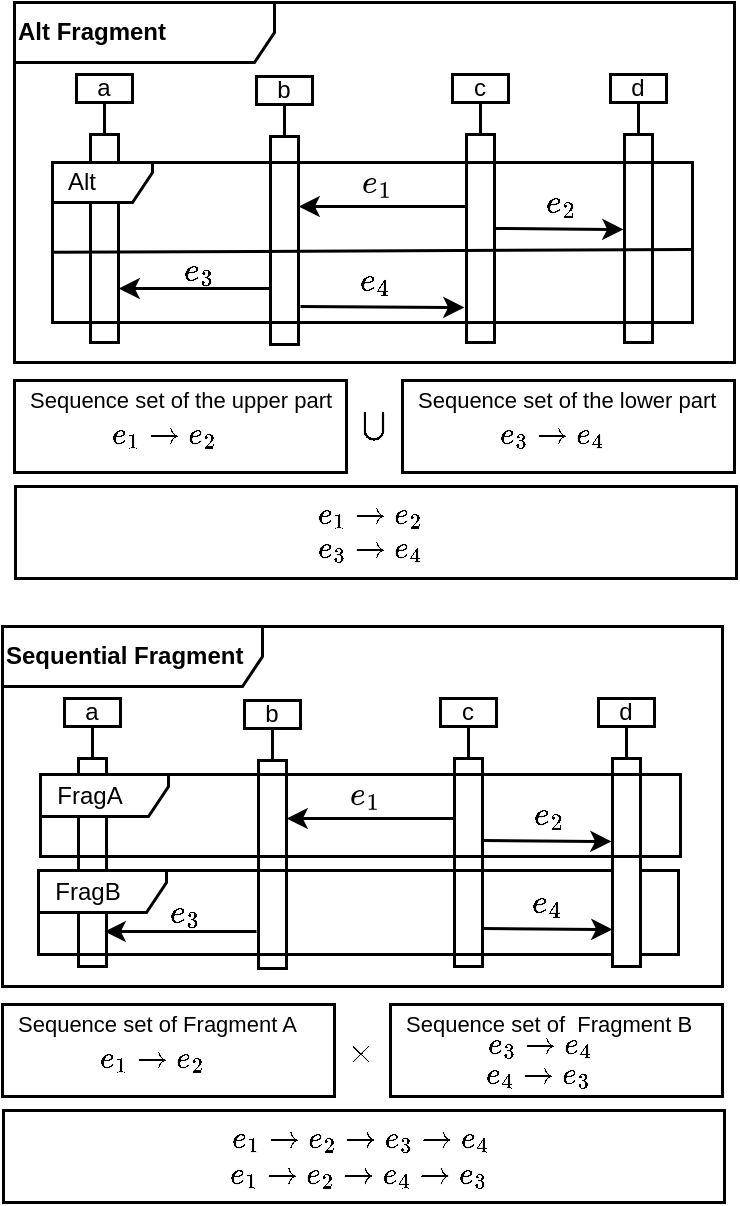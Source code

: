 <mxfile version="28.2.1">
  <diagram name="第 1 页" id="2W-iYhQjYEr0PKStyrm0">
    <mxGraphModel dx="1388" dy="945" grid="0" gridSize="10" guides="1" tooltips="1" connect="1" arrows="1" fold="1" page="1" pageScale="1" pageWidth="827" pageHeight="1169" math="1" shadow="0">
      <root>
        <mxCell id="0" />
        <mxCell id="1" parent="0" />
        <mxCell id="EYOUu9byK4Gg7GPkOaRl-1" value="&lt;b&gt;&lt;font&gt;Alt Fragment&lt;/font&gt;&lt;/b&gt;" style="shape=umlFrame;whiteSpace=wrap;html=1;pointerEvents=0;width=130;height=30;align=left;strokeWidth=1.5;" parent="1" vertex="1">
          <mxGeometry x="261" y="290" width="360" height="180" as="geometry" />
        </mxCell>
        <mxCell id="EYOUu9byK4Gg7GPkOaRl-18" value="" style="group" parent="1" vertex="1" connectable="0">
          <mxGeometry x="292" y="326" width="28" height="134" as="geometry" />
        </mxCell>
        <mxCell id="EYOUu9byK4Gg7GPkOaRl-6" value="" style="endArrow=none;html=1;rounded=0;strokeWidth=1.5;" parent="EYOUu9byK4Gg7GPkOaRl-18" source="EYOUu9byK4Gg7GPkOaRl-4" edge="1">
          <mxGeometry width="50" height="50" relative="1" as="geometry">
            <mxPoint x="14" y="102" as="sourcePoint" />
            <mxPoint x="14" y="14" as="targetPoint" />
          </mxGeometry>
        </mxCell>
        <mxCell id="EYOUu9byK4Gg7GPkOaRl-5" value="a" style="html=1;whiteSpace=wrap;strokeWidth=1.5;" parent="EYOUu9byK4Gg7GPkOaRl-18" vertex="1">
          <mxGeometry width="28" height="14" as="geometry" />
        </mxCell>
        <mxCell id="EYOUu9byK4Gg7GPkOaRl-7" value="" style="endArrow=none;html=1;rounded=0;strokeWidth=1.5;" parent="EYOUu9byK4Gg7GPkOaRl-18" edge="1">
          <mxGeometry width="50" height="50" relative="1" as="geometry">
            <mxPoint x="13" y="95" as="sourcePoint" />
            <mxPoint x="13" y="127.0" as="targetPoint" />
          </mxGeometry>
        </mxCell>
        <mxCell id="EYOUu9byK4Gg7GPkOaRl-4" value="" style="html=1;points=[[0,0,0,0,5],[0,1,0,0,-5],[1,0,0,0,5],[1,1,0,0,-5]];perimeter=orthogonalPerimeter;outlineConnect=0;targetShapes=umlLifeline;portConstraint=eastwest;newEdgeStyle={&quot;curved&quot;:0,&quot;rounded&quot;:0};strokeWidth=1.5;" parent="EYOUu9byK4Gg7GPkOaRl-18" vertex="1">
          <mxGeometry x="7" y="30" width="14" height="104" as="geometry" />
        </mxCell>
        <mxCell id="EYOUu9byK4Gg7GPkOaRl-19" value="" style="group" parent="1" vertex="1" connectable="0">
          <mxGeometry x="382" y="327" width="28" height="134" as="geometry" />
        </mxCell>
        <mxCell id="EYOUu9byK4Gg7GPkOaRl-14" value="" style="endArrow=none;html=1;rounded=0;strokeWidth=1.5;" parent="EYOUu9byK4Gg7GPkOaRl-19" source="EYOUu9byK4Gg7GPkOaRl-17" edge="1">
          <mxGeometry width="50" height="50" relative="1" as="geometry">
            <mxPoint x="14" y="102" as="sourcePoint" />
            <mxPoint x="14" y="14" as="targetPoint" />
          </mxGeometry>
        </mxCell>
        <mxCell id="EYOUu9byK4Gg7GPkOaRl-15" value="b" style="html=1;whiteSpace=wrap;strokeWidth=1.5;" parent="EYOUu9byK4Gg7GPkOaRl-19" vertex="1">
          <mxGeometry width="28" height="14" as="geometry" />
        </mxCell>
        <mxCell id="EYOUu9byK4Gg7GPkOaRl-16" value="" style="endArrow=none;html=1;rounded=0;strokeWidth=1.5;" parent="EYOUu9byK4Gg7GPkOaRl-19" edge="1">
          <mxGeometry width="50" height="50" relative="1" as="geometry">
            <mxPoint x="13" y="95" as="sourcePoint" />
            <mxPoint x="13" y="127" as="targetPoint" />
          </mxGeometry>
        </mxCell>
        <mxCell id="EYOUu9byK4Gg7GPkOaRl-17" value="" style="html=1;points=[[0,0,0,0,5],[0,1,0,0,-5],[1,0,0,0,5],[1,1,0,0,-5]];perimeter=orthogonalPerimeter;outlineConnect=0;targetShapes=umlLifeline;portConstraint=eastwest;newEdgeStyle={&quot;curved&quot;:0,&quot;rounded&quot;:0};strokeWidth=1.5;" parent="EYOUu9byK4Gg7GPkOaRl-19" vertex="1">
          <mxGeometry x="7" y="30" width="14" height="104" as="geometry" />
        </mxCell>
        <mxCell id="EYOUu9byK4Gg7GPkOaRl-20" value="" style="group" parent="1" vertex="1" connectable="0">
          <mxGeometry x="480" y="326" width="28" height="134" as="geometry" />
        </mxCell>
        <mxCell id="EYOUu9byK4Gg7GPkOaRl-21" value="" style="endArrow=none;html=1;rounded=0;strokeWidth=1.5;" parent="EYOUu9byK4Gg7GPkOaRl-20" source="EYOUu9byK4Gg7GPkOaRl-24" edge="1">
          <mxGeometry width="50" height="50" relative="1" as="geometry">
            <mxPoint x="14" y="102" as="sourcePoint" />
            <mxPoint x="14" y="14" as="targetPoint" />
          </mxGeometry>
        </mxCell>
        <mxCell id="EYOUu9byK4Gg7GPkOaRl-22" value="c" style="html=1;whiteSpace=wrap;strokeWidth=1.5;" parent="EYOUu9byK4Gg7GPkOaRl-20" vertex="1">
          <mxGeometry width="28" height="14" as="geometry" />
        </mxCell>
        <mxCell id="EYOUu9byK4Gg7GPkOaRl-23" value="" style="endArrow=none;html=1;rounded=0;strokeWidth=1.5;" parent="EYOUu9byK4Gg7GPkOaRl-20" target="EYOUu9byK4Gg7GPkOaRl-24" edge="1">
          <mxGeometry width="50" height="50" relative="1" as="geometry">
            <mxPoint x="14" y="102" as="sourcePoint" />
            <mxPoint x="14" y="14" as="targetPoint" />
          </mxGeometry>
        </mxCell>
        <mxCell id="EYOUu9byK4Gg7GPkOaRl-24" value="" style="html=1;points=[[0,0,0,0,5],[0,1,0,0,-5],[1,0,0,0,5],[1,1,0,0,-5]];perimeter=orthogonalPerimeter;outlineConnect=0;targetShapes=umlLifeline;portConstraint=eastwest;newEdgeStyle={&quot;curved&quot;:0,&quot;rounded&quot;:0};strokeWidth=1.5;" parent="EYOUu9byK4Gg7GPkOaRl-20" vertex="1">
          <mxGeometry x="7" y="30" width="14" height="104" as="geometry" />
        </mxCell>
        <mxCell id="EYOUu9byK4Gg7GPkOaRl-25" value="" style="group" parent="1" vertex="1" connectable="0">
          <mxGeometry x="559" y="326" width="28" height="134" as="geometry" />
        </mxCell>
        <mxCell id="EYOUu9byK4Gg7GPkOaRl-26" value="" style="endArrow=none;html=1;rounded=0;strokeWidth=1.5;" parent="EYOUu9byK4Gg7GPkOaRl-25" source="EYOUu9byK4Gg7GPkOaRl-29" edge="1">
          <mxGeometry width="50" height="50" relative="1" as="geometry">
            <mxPoint x="14" y="102" as="sourcePoint" />
            <mxPoint x="14" y="14" as="targetPoint" />
          </mxGeometry>
        </mxCell>
        <mxCell id="EYOUu9byK4Gg7GPkOaRl-27" value="d" style="html=1;whiteSpace=wrap;strokeWidth=1.5;" parent="EYOUu9byK4Gg7GPkOaRl-25" vertex="1">
          <mxGeometry width="28" height="14" as="geometry" />
        </mxCell>
        <mxCell id="EYOUu9byK4Gg7GPkOaRl-28" value="" style="endArrow=none;html=1;rounded=0;strokeWidth=1.5;" parent="EYOUu9byK4Gg7GPkOaRl-25" target="EYOUu9byK4Gg7GPkOaRl-29" edge="1">
          <mxGeometry width="50" height="50" relative="1" as="geometry">
            <mxPoint x="14" y="102" as="sourcePoint" />
            <mxPoint x="14" y="14" as="targetPoint" />
          </mxGeometry>
        </mxCell>
        <mxCell id="EYOUu9byK4Gg7GPkOaRl-29" value="" style="html=1;points=[[0,0,0,0,5],[0,1,0,0,-5],[1,0,0,0,5],[1,1,0,0,-5]];perimeter=orthogonalPerimeter;outlineConnect=0;targetShapes=umlLifeline;portConstraint=eastwest;newEdgeStyle={&quot;curved&quot;:0,&quot;rounded&quot;:0};strokeWidth=1.5;" parent="EYOUu9byK4Gg7GPkOaRl-25" vertex="1">
          <mxGeometry x="7" y="30" width="14" height="104" as="geometry" />
        </mxCell>
        <mxCell id="EYOUu9byK4Gg7GPkOaRl-31" value="&lt;font style=&quot;&quot;&gt;&amp;nbsp; Alt&lt;/font&gt;" style="shape=umlFrame;whiteSpace=wrap;html=1;pointerEvents=0;width=50;height=20;align=left;strokeWidth=1.5;" parent="1" vertex="1">
          <mxGeometry x="280" y="370" width="320" height="80" as="geometry" />
        </mxCell>
        <mxCell id="EYOUu9byK4Gg7GPkOaRl-32" value="" style="endArrow=classic;html=1;rounded=0;strokeWidth=1.5;" parent="1" edge="1">
          <mxGeometry width="50" height="50" relative="1" as="geometry">
            <mxPoint x="487" y="392" as="sourcePoint" />
            <mxPoint x="403" y="392" as="targetPoint" />
          </mxGeometry>
        </mxCell>
        <mxCell id="EYOUu9byK4Gg7GPkOaRl-33" value="&lt;svg xmlns=&quot;http://www.w3.org/2000/svg&quot; width=&quot;2.042ex&quot; height=&quot;1.339ex&quot; role=&quot;img&quot; viewBox=&quot;0 -442 902.6 592&quot; xmlns:xlink=&quot;http://www.w3.org/1999/xlink&quot; style=&quot;vertical-align: -0.339ex;&quot;&gt;&lt;defs&gt;&lt;path id=&quot;MJX-1-TEX-I-1D452&quot; d=&quot;M39 168Q39 225 58 272T107 350T174 402T244 433T307 442H310Q355 442 388 420T421 355Q421 265 310 237Q261 224 176 223Q139 223 138 221Q138 219 132 186T125 128Q125 81 146 54T209 26T302 45T394 111Q403 121 406 121Q410 121 419 112T429 98T420 82T390 55T344 24T281 -1T205 -11Q126 -11 83 42T39 168ZM373 353Q367 405 305 405Q272 405 244 391T199 357T170 316T154 280T149 261Q149 260 169 260Q282 260 327 284T373 353Z&quot;&gt;&lt;/path&gt;&lt;path id=&quot;MJX-1-TEX-N-31&quot; d=&quot;M213 578L200 573Q186 568 160 563T102 556H83V602H102Q149 604 189 617T245 641T273 663Q275 666 285 666Q294 666 302 660V361L303 61Q310 54 315 52T339 48T401 46H427V0H416Q395 3 257 3Q121 3 100 0H88V46H114Q136 46 152 46T177 47T193 50T201 52T207 57T213 61V578Z&quot;&gt;&lt;/path&gt;&lt;/defs&gt;&lt;g stroke=&quot;currentColor&quot; fill=&quot;currentColor&quot; stroke-width=&quot;0&quot; transform=&quot;scale(1,-1)&quot;&gt;&lt;g data-mml-node=&quot;math&quot;&gt;&lt;g data-mml-node=&quot;msub&quot;&gt;&lt;g data-mml-node=&quot;mi&quot;&gt;&lt;use data-c=&quot;1D452&quot; xlink:href=&quot;#MJX-1-TEX-I-1D452&quot;&gt;&lt;/use&gt;&lt;/g&gt;&lt;g data-mml-node=&quot;mn&quot; transform=&quot;translate(499,-150) scale(0.707)&quot;&gt;&lt;use data-c=&quot;31&quot; xlink:href=&quot;#MJX-1-TEX-N-31&quot;&gt;&lt;/use&gt;&lt;/g&gt;&lt;/g&gt;&lt;/g&gt;&lt;/g&gt;&lt;/svg&gt;" style="edgeLabel;html=1;align=center;verticalAlign=middle;resizable=0;points=[];fontSize=14;" parent="EYOUu9byK4Gg7GPkOaRl-32" vertex="1" connectable="0">
          <mxGeometry x="0.081" relative="1" as="geometry">
            <mxPoint y="-12" as="offset" />
          </mxGeometry>
        </mxCell>
        <mxCell id="EYOUu9byK4Gg7GPkOaRl-35" value="" style="endArrow=classic;html=1;rounded=0;strokeWidth=1.5;" parent="1" edge="1">
          <mxGeometry width="50" height="50" relative="1" as="geometry">
            <mxPoint x="501.5" y="403" as="sourcePoint" />
            <mxPoint x="565.5" y="403.5" as="targetPoint" />
          </mxGeometry>
        </mxCell>
        <mxCell id="EYOUu9byK4Gg7GPkOaRl-37" value="&lt;font style=&quot;font-size: 14px;&quot;&gt;\(e_2\)&lt;/font&gt;" style="text;html=1;whiteSpace=wrap;strokeColor=none;fillColor=none;align=center;verticalAlign=middle;rounded=0;" parent="1" vertex="1">
          <mxGeometry x="510" y="379" width="49" height="21" as="geometry" />
        </mxCell>
        <mxCell id="EYOUu9byK4Gg7GPkOaRl-38" value="" style="endArrow=none;html=1;rounded=0;entryX=0.998;entryY=0.544;entryDx=0;entryDy=0;entryPerimeter=0;exitX=0;exitY=0.561;exitDx=0;exitDy=0;exitPerimeter=0;strokeWidth=1.5;" parent="1" source="EYOUu9byK4Gg7GPkOaRl-31" target="EYOUu9byK4Gg7GPkOaRl-31" edge="1">
          <mxGeometry width="50" height="50" relative="1" as="geometry">
            <mxPoint x="190" y="440" as="sourcePoint" />
            <mxPoint x="240" y="390" as="targetPoint" />
          </mxGeometry>
        </mxCell>
        <mxCell id="EYOUu9byK4Gg7GPkOaRl-39" value="" style="endArrow=classic;html=1;rounded=0;strokeWidth=1.5;" parent="1" edge="1">
          <mxGeometry width="50" height="50" relative="1" as="geometry">
            <mxPoint x="389" y="433" as="sourcePoint" />
            <mxPoint x="313" y="433" as="targetPoint" />
          </mxGeometry>
        </mxCell>
        <mxCell id="EYOUu9byK4Gg7GPkOaRl-41" value="&lt;font style=&quot;font-size: 14px;&quot;&gt;\(e_3\)&lt;/font&gt;" style="text;html=1;whiteSpace=wrap;strokeColor=none;fillColor=none;align=center;verticalAlign=middle;rounded=0;" parent="1" vertex="1">
          <mxGeometry x="329" y="413" width="49" height="21" as="geometry" />
        </mxCell>
        <mxCell id="EYOUu9byK4Gg7GPkOaRl-44" value="" style="endArrow=classic;html=1;rounded=0;strokeWidth=1.5;" parent="1" edge="1">
          <mxGeometry width="50" height="50" relative="1" as="geometry">
            <mxPoint x="404" y="442" as="sourcePoint" />
            <mxPoint x="486" y="442.5" as="targetPoint" />
          </mxGeometry>
        </mxCell>
        <mxCell id="EYOUu9byK4Gg7GPkOaRl-45" value="&lt;font style=&quot;font-size: 14px;&quot;&gt;\(e_4\)&lt;/font&gt;" style="text;html=1;whiteSpace=wrap;strokeColor=none;fillColor=none;align=center;verticalAlign=middle;rounded=0;" parent="1" vertex="1">
          <mxGeometry x="416.5" y="418" width="49" height="21" as="geometry" />
        </mxCell>
        <mxCell id="I-O7yKqriN2N7N5nq9lE-1" value="" style="rounded=0;whiteSpace=wrap;html=1;strokeWidth=1.5;" vertex="1" parent="1">
          <mxGeometry x="261" y="479" width="166" height="46" as="geometry" />
        </mxCell>
        <mxCell id="I-O7yKqriN2N7N5nq9lE-2" value="Sequence set of the upper part" style="text;whiteSpace=wrap;fontSize=11;" vertex="1" parent="1">
          <mxGeometry x="267" y="476" width="157" height="15" as="geometry" />
        </mxCell>
        <mxCell id="I-O7yKqriN2N7N5nq9lE-3" value="&lt;font style=&quot;font-size: 13px;&quot;&gt;&lt;b&gt;\(e_1 \to e_2\)&lt;/b&gt;&lt;/font&gt;" style="text;html=1;align=center;verticalAlign=middle;resizable=0;points=[];autosize=1;strokeColor=none;fillColor=none;" vertex="1" parent="1">
          <mxGeometry x="286" y="492" width="100" height="28" as="geometry" />
        </mxCell>
        <mxCell id="I-O7yKqriN2N7N5nq9lE-4" value="\(\bigcup\)" style="text;html=1;align=center;verticalAlign=middle;resizable=0;points=[];autosize=1;strokeColor=none;fillColor=none;" vertex="1" parent="1">
          <mxGeometry x="404" y="489" width="71" height="26" as="geometry" />
        </mxCell>
        <mxCell id="I-O7yKqriN2N7N5nq9lE-7" value="" style="rounded=0;whiteSpace=wrap;html=1;strokeWidth=1.5;" vertex="1" parent="1">
          <mxGeometry x="455" y="479" width="166" height="46" as="geometry" />
        </mxCell>
        <mxCell id="I-O7yKqriN2N7N5nq9lE-8" value="Sequence set of the lower part" style="text;whiteSpace=wrap;fontSize=11;" vertex="1" parent="1">
          <mxGeometry x="461" y="476" width="157" height="15" as="geometry" />
        </mxCell>
        <mxCell id="I-O7yKqriN2N7N5nq9lE-9" value="&lt;font style=&quot;font-size: 13px;&quot;&gt;&lt;b&gt;\(e_3 \to e_4\)&lt;/b&gt;&lt;/font&gt;" style="text;html=1;align=center;verticalAlign=middle;resizable=0;points=[];autosize=1;strokeColor=none;fillColor=none;" vertex="1" parent="1">
          <mxGeometry x="480" y="492" width="100" height="28" as="geometry" />
        </mxCell>
        <mxCell id="I-O7yKqriN2N7N5nq9lE-10" value="" style="rounded=0;whiteSpace=wrap;html=1;strokeWidth=1.5;" vertex="1" parent="1">
          <mxGeometry x="261.5" y="532" width="360.5" height="46" as="geometry" />
        </mxCell>
        <mxCell id="I-O7yKqriN2N7N5nq9lE-11" value="&lt;font style=&quot;font-size: 13px;&quot;&gt;&lt;b&gt;\(e_1 \to e_2\)&lt;/b&gt;&lt;/font&gt;" style="text;html=1;align=center;verticalAlign=middle;resizable=0;points=[];autosize=1;strokeColor=none;fillColor=none;" vertex="1" parent="1">
          <mxGeometry x="388.5" y="532" width="100" height="28" as="geometry" />
        </mxCell>
        <mxCell id="I-O7yKqriN2N7N5nq9lE-12" value="&lt;font style=&quot;font-size: 13px;&quot;&gt;&lt;b&gt;\(e_3 \to e_4\)&lt;/b&gt;&lt;/font&gt;" style="text;html=1;align=center;verticalAlign=middle;resizable=0;points=[];autosize=1;strokeColor=none;fillColor=none;" vertex="1" parent="1">
          <mxGeometry x="389" y="549" width="100" height="28" as="geometry" />
        </mxCell>
        <mxCell id="I-O7yKqriN2N7N5nq9lE-13" value="&lt;font style=&quot;&quot;&gt;&lt;b&gt;Sequential&amp;nbsp;Fragment&lt;/b&gt;&lt;/font&gt;" style="shape=umlFrame;whiteSpace=wrap;html=1;pointerEvents=0;width=130;height=30;align=left;strokeWidth=1.5;" vertex="1" parent="1">
          <mxGeometry x="255" y="602" width="360" height="180" as="geometry" />
        </mxCell>
        <mxCell id="I-O7yKqriN2N7N5nq9lE-14" value="" style="group" vertex="1" connectable="0" parent="1">
          <mxGeometry x="286" y="638" width="28" height="134" as="geometry" />
        </mxCell>
        <mxCell id="I-O7yKqriN2N7N5nq9lE-15" value="" style="endArrow=none;html=1;rounded=0;strokeWidth=1.5;" edge="1" parent="I-O7yKqriN2N7N5nq9lE-14" source="I-O7yKqriN2N7N5nq9lE-18">
          <mxGeometry width="50" height="50" relative="1" as="geometry">
            <mxPoint x="14" y="102" as="sourcePoint" />
            <mxPoint x="14" y="14" as="targetPoint" />
          </mxGeometry>
        </mxCell>
        <mxCell id="I-O7yKqriN2N7N5nq9lE-16" value="a" style="html=1;whiteSpace=wrap;strokeWidth=1.5;" vertex="1" parent="I-O7yKqriN2N7N5nq9lE-14">
          <mxGeometry width="28" height="14" as="geometry" />
        </mxCell>
        <mxCell id="I-O7yKqriN2N7N5nq9lE-17" value="" style="endArrow=none;html=1;rounded=0;strokeWidth=1.5;" edge="1" parent="I-O7yKqriN2N7N5nq9lE-14">
          <mxGeometry width="50" height="50" relative="1" as="geometry">
            <mxPoint x="13" y="95" as="sourcePoint" />
            <mxPoint x="13" y="127.0" as="targetPoint" />
          </mxGeometry>
        </mxCell>
        <mxCell id="I-O7yKqriN2N7N5nq9lE-18" value="" style="html=1;points=[[0,0,0,0,5],[0,1,0,0,-5],[1,0,0,0,5],[1,1,0,0,-5]];perimeter=orthogonalPerimeter;outlineConnect=0;targetShapes=umlLifeline;portConstraint=eastwest;newEdgeStyle={&quot;curved&quot;:0,&quot;rounded&quot;:0};strokeWidth=1.5;" vertex="1" parent="I-O7yKqriN2N7N5nq9lE-14">
          <mxGeometry x="7" y="30" width="14" height="104" as="geometry" />
        </mxCell>
        <mxCell id="I-O7yKqriN2N7N5nq9lE-19" value="" style="group" vertex="1" connectable="0" parent="1">
          <mxGeometry x="376" y="639" width="28" height="134" as="geometry" />
        </mxCell>
        <mxCell id="I-O7yKqriN2N7N5nq9lE-20" value="" style="endArrow=none;html=1;rounded=0;strokeWidth=1.5;" edge="1" parent="I-O7yKqriN2N7N5nq9lE-19" source="I-O7yKqriN2N7N5nq9lE-23">
          <mxGeometry width="50" height="50" relative="1" as="geometry">
            <mxPoint x="14" y="102" as="sourcePoint" />
            <mxPoint x="14" y="14" as="targetPoint" />
          </mxGeometry>
        </mxCell>
        <mxCell id="I-O7yKqriN2N7N5nq9lE-21" value="b" style="html=1;whiteSpace=wrap;strokeWidth=1.5;" vertex="1" parent="I-O7yKqriN2N7N5nq9lE-19">
          <mxGeometry width="28" height="14" as="geometry" />
        </mxCell>
        <mxCell id="I-O7yKqriN2N7N5nq9lE-22" value="" style="endArrow=none;html=1;rounded=0;strokeWidth=1.5;" edge="1" parent="I-O7yKqriN2N7N5nq9lE-19">
          <mxGeometry width="50" height="50" relative="1" as="geometry">
            <mxPoint x="13" y="95" as="sourcePoint" />
            <mxPoint x="13" y="127" as="targetPoint" />
          </mxGeometry>
        </mxCell>
        <mxCell id="I-O7yKqriN2N7N5nq9lE-23" value="" style="html=1;points=[[0,0,0,0,5],[0,1,0,0,-5],[1,0,0,0,5],[1,1,0,0,-5]];perimeter=orthogonalPerimeter;outlineConnect=0;targetShapes=umlLifeline;portConstraint=eastwest;newEdgeStyle={&quot;curved&quot;:0,&quot;rounded&quot;:0};strokeWidth=1.5;" vertex="1" parent="I-O7yKqriN2N7N5nq9lE-19">
          <mxGeometry x="7" y="30" width="14" height="104" as="geometry" />
        </mxCell>
        <mxCell id="I-O7yKqriN2N7N5nq9lE-24" value="" style="group" vertex="1" connectable="0" parent="1">
          <mxGeometry x="474" y="638" width="119" height="180" as="geometry" />
        </mxCell>
        <mxCell id="I-O7yKqriN2N7N5nq9lE-25" value="" style="endArrow=none;html=1;rounded=0;strokeWidth=1.5;" edge="1" parent="I-O7yKqriN2N7N5nq9lE-24" source="I-O7yKqriN2N7N5nq9lE-28">
          <mxGeometry width="50" height="50" relative="1" as="geometry">
            <mxPoint x="14" y="102" as="sourcePoint" />
            <mxPoint x="14" y="14" as="targetPoint" />
          </mxGeometry>
        </mxCell>
        <mxCell id="I-O7yKqriN2N7N5nq9lE-26" value="c" style="html=1;whiteSpace=wrap;strokeWidth=1.5;" vertex="1" parent="I-O7yKqriN2N7N5nq9lE-24">
          <mxGeometry width="28" height="14" as="geometry" />
        </mxCell>
        <mxCell id="I-O7yKqriN2N7N5nq9lE-27" value="" style="endArrow=none;html=1;rounded=0;strokeWidth=1.5;" edge="1" parent="I-O7yKqriN2N7N5nq9lE-24" target="I-O7yKqriN2N7N5nq9lE-28">
          <mxGeometry width="50" height="50" relative="1" as="geometry">
            <mxPoint x="14" y="102" as="sourcePoint" />
            <mxPoint x="14" y="14" as="targetPoint" />
          </mxGeometry>
        </mxCell>
        <mxCell id="I-O7yKqriN2N7N5nq9lE-28" value="" style="html=1;points=[[0,0,0,0,5],[0,1,0,0,-5],[1,0,0,0,5],[1,1,0,0,-5]];perimeter=orthogonalPerimeter;outlineConnect=0;targetShapes=umlLifeline;portConstraint=eastwest;newEdgeStyle={&quot;curved&quot;:0,&quot;rounded&quot;:0};strokeWidth=1.5;" vertex="1" parent="I-O7yKqriN2N7N5nq9lE-24">
          <mxGeometry x="7" y="30" width="14" height="104" as="geometry" />
        </mxCell>
        <mxCell id="I-O7yKqriN2N7N5nq9lE-56" value="&lt;font style=&quot;&quot;&gt;&amp;nbsp; FragB&lt;/font&gt;" style="shape=umlFrame;whiteSpace=wrap;html=1;pointerEvents=0;width=64;height=21;align=left;strokeWidth=1.5;" vertex="1" parent="I-O7yKqriN2N7N5nq9lE-24">
          <mxGeometry x="-201" y="86" width="320" height="42" as="geometry" />
        </mxCell>
        <mxCell id="I-O7yKqriN2N7N5nq9lE-61" value="" style="endArrow=classic;html=1;rounded=0;strokeWidth=1.5;" edge="1" parent="I-O7yKqriN2N7N5nq9lE-24">
          <mxGeometry width="50" height="50" relative="1" as="geometry">
            <mxPoint x="-92" y="116.5" as="sourcePoint" />
            <mxPoint x="-168" y="116.5" as="targetPoint" />
          </mxGeometry>
        </mxCell>
        <mxCell id="I-O7yKqriN2N7N5nq9lE-62" value="&lt;font style=&quot;font-size: 14px;&quot;&gt;\(e_3\)&lt;/font&gt;" style="text;html=1;whiteSpace=wrap;strokeColor=none;fillColor=none;align=center;verticalAlign=middle;rounded=0;" vertex="1" parent="I-O7yKqriN2N7N5nq9lE-24">
          <mxGeometry x="-152" y="96.5" width="49" height="21" as="geometry" />
        </mxCell>
        <mxCell id="I-O7yKqriN2N7N5nq9lE-63" value="" style="endArrow=classic;html=1;rounded=0;strokeWidth=1.5;" edge="1" parent="I-O7yKqriN2N7N5nq9lE-24">
          <mxGeometry width="50" height="50" relative="1" as="geometry">
            <mxPoint x="21" y="115" as="sourcePoint" />
            <mxPoint x="86" y="115.5" as="targetPoint" />
          </mxGeometry>
        </mxCell>
        <mxCell id="I-O7yKqriN2N7N5nq9lE-64" value="&lt;font style=&quot;font-size: 14px;&quot;&gt;\(e_4\)&lt;/font&gt;" style="text;html=1;whiteSpace=wrap;strokeColor=none;fillColor=none;align=center;verticalAlign=middle;rounded=0;" vertex="1" parent="I-O7yKqriN2N7N5nq9lE-24">
          <mxGeometry x="28.5" y="91" width="49" height="21" as="geometry" />
        </mxCell>
        <mxCell id="I-O7yKqriN2N7N5nq9lE-29" value="" style="group" vertex="1" connectable="0" parent="1">
          <mxGeometry x="553" y="638" width="28" height="134" as="geometry" />
        </mxCell>
        <mxCell id="I-O7yKqriN2N7N5nq9lE-30" value="" style="endArrow=none;html=1;rounded=0;strokeWidth=1.5;" edge="1" parent="I-O7yKqriN2N7N5nq9lE-29" source="I-O7yKqriN2N7N5nq9lE-33">
          <mxGeometry width="50" height="50" relative="1" as="geometry">
            <mxPoint x="14" y="102" as="sourcePoint" />
            <mxPoint x="14" y="14" as="targetPoint" />
          </mxGeometry>
        </mxCell>
        <mxCell id="I-O7yKqriN2N7N5nq9lE-31" value="d" style="html=1;whiteSpace=wrap;strokeWidth=1.5;" vertex="1" parent="I-O7yKqriN2N7N5nq9lE-29">
          <mxGeometry width="28" height="14" as="geometry" />
        </mxCell>
        <mxCell id="I-O7yKqriN2N7N5nq9lE-32" value="" style="endArrow=none;html=1;rounded=0;strokeWidth=1.5;" edge="1" parent="I-O7yKqriN2N7N5nq9lE-29" target="I-O7yKqriN2N7N5nq9lE-33">
          <mxGeometry width="50" height="50" relative="1" as="geometry">
            <mxPoint x="14" y="102" as="sourcePoint" />
            <mxPoint x="14" y="14" as="targetPoint" />
          </mxGeometry>
        </mxCell>
        <mxCell id="I-O7yKqriN2N7N5nq9lE-33" value="" style="html=1;points=[[0,0,0,0,5],[0,1,0,0,-5],[1,0,0,0,5],[1,1,0,0,-5]];perimeter=orthogonalPerimeter;outlineConnect=0;targetShapes=umlLifeline;portConstraint=eastwest;newEdgeStyle={&quot;curved&quot;:0,&quot;rounded&quot;:0};strokeWidth=1.5;" vertex="1" parent="I-O7yKqriN2N7N5nq9lE-29">
          <mxGeometry x="7" y="30" width="14" height="104" as="geometry" />
        </mxCell>
        <mxCell id="I-O7yKqriN2N7N5nq9lE-34" value="&lt;font style=&quot;&quot;&gt;&amp;nbsp; FragA&lt;/font&gt;" style="shape=umlFrame;whiteSpace=wrap;html=1;pointerEvents=0;width=64;height=21;align=left;strokeWidth=1.5;" vertex="1" parent="1">
          <mxGeometry x="274" y="676" width="320" height="41" as="geometry" />
        </mxCell>
        <mxCell id="I-O7yKqriN2N7N5nq9lE-35" value="" style="endArrow=classic;html=1;rounded=0;strokeWidth=1.5;" edge="1" parent="1">
          <mxGeometry width="50" height="50" relative="1" as="geometry">
            <mxPoint x="481" y="698" as="sourcePoint" />
            <mxPoint x="397" y="698" as="targetPoint" />
          </mxGeometry>
        </mxCell>
        <mxCell id="I-O7yKqriN2N7N5nq9lE-36" value="&lt;svg xmlns=&quot;http://www.w3.org/2000/svg&quot; width=&quot;2.042ex&quot; height=&quot;1.339ex&quot; role=&quot;img&quot; viewBox=&quot;0 -442 902.6 592&quot; xmlns:xlink=&quot;http://www.w3.org/1999/xlink&quot; style=&quot;vertical-align: -0.339ex;&quot;&gt;&lt;defs&gt;&lt;path id=&quot;MJX-1-TEX-I-1D452&quot; d=&quot;M39 168Q39 225 58 272T107 350T174 402T244 433T307 442H310Q355 442 388 420T421 355Q421 265 310 237Q261 224 176 223Q139 223 138 221Q138 219 132 186T125 128Q125 81 146 54T209 26T302 45T394 111Q403 121 406 121Q410 121 419 112T429 98T420 82T390 55T344 24T281 -1T205 -11Q126 -11 83 42T39 168ZM373 353Q367 405 305 405Q272 405 244 391T199 357T170 316T154 280T149 261Q149 260 169 260Q282 260 327 284T373 353Z&quot;&gt;&lt;/path&gt;&lt;path id=&quot;MJX-1-TEX-N-31&quot; d=&quot;M213 578L200 573Q186 568 160 563T102 556H83V602H102Q149 604 189 617T245 641T273 663Q275 666 285 666Q294 666 302 660V361L303 61Q310 54 315 52T339 48T401 46H427V0H416Q395 3 257 3Q121 3 100 0H88V46H114Q136 46 152 46T177 47T193 50T201 52T207 57T213 61V578Z&quot;&gt;&lt;/path&gt;&lt;/defs&gt;&lt;g stroke=&quot;currentColor&quot; fill=&quot;currentColor&quot; stroke-width=&quot;0&quot; transform=&quot;scale(1,-1)&quot;&gt;&lt;g data-mml-node=&quot;math&quot;&gt;&lt;g data-mml-node=&quot;msub&quot;&gt;&lt;g data-mml-node=&quot;mi&quot;&gt;&lt;use data-c=&quot;1D452&quot; xlink:href=&quot;#MJX-1-TEX-I-1D452&quot;&gt;&lt;/use&gt;&lt;/g&gt;&lt;g data-mml-node=&quot;mn&quot; transform=&quot;translate(499,-150) scale(0.707)&quot;&gt;&lt;use data-c=&quot;31&quot; xlink:href=&quot;#MJX-1-TEX-N-31&quot;&gt;&lt;/use&gt;&lt;/g&gt;&lt;/g&gt;&lt;/g&gt;&lt;/g&gt;&lt;/svg&gt;" style="edgeLabel;html=1;align=center;verticalAlign=middle;resizable=0;points=[];fontSize=14;" vertex="1" connectable="0" parent="I-O7yKqriN2N7N5nq9lE-35">
          <mxGeometry x="0.081" relative="1" as="geometry">
            <mxPoint y="-12" as="offset" />
          </mxGeometry>
        </mxCell>
        <mxCell id="I-O7yKqriN2N7N5nq9lE-37" value="" style="endArrow=classic;html=1;rounded=0;strokeWidth=1.5;" edge="1" parent="1">
          <mxGeometry width="50" height="50" relative="1" as="geometry">
            <mxPoint x="495.5" y="709" as="sourcePoint" />
            <mxPoint x="559.5" y="709.5" as="targetPoint" />
          </mxGeometry>
        </mxCell>
        <mxCell id="I-O7yKqriN2N7N5nq9lE-38" value="&lt;font style=&quot;font-size: 14px;&quot;&gt;\(e_2\)&lt;/font&gt;" style="text;html=1;whiteSpace=wrap;strokeColor=none;fillColor=none;align=center;verticalAlign=middle;rounded=0;" vertex="1" parent="1">
          <mxGeometry x="504" y="685" width="49" height="21" as="geometry" />
        </mxCell>
        <mxCell id="I-O7yKqriN2N7N5nq9lE-44" value="" style="rounded=0;whiteSpace=wrap;html=1;strokeWidth=1.5;" vertex="1" parent="1">
          <mxGeometry x="255" y="791" width="166" height="46" as="geometry" />
        </mxCell>
        <mxCell id="I-O7yKqriN2N7N5nq9lE-45" value="Sequence set of Fragment A" style="text;whiteSpace=wrap;fontSize=11;" vertex="1" parent="1">
          <mxGeometry x="261" y="788" width="157" height="15" as="geometry" />
        </mxCell>
        <mxCell id="I-O7yKqriN2N7N5nq9lE-46" value="&lt;font style=&quot;font-size: 13px;&quot;&gt;&lt;b&gt;\(e_1 \to e_2\)&lt;/b&gt;&lt;/font&gt;" style="text;html=1;align=center;verticalAlign=middle;resizable=0;points=[];autosize=1;strokeColor=none;fillColor=none;" vertex="1" parent="1">
          <mxGeometry x="280" y="804" width="100" height="28" as="geometry" />
        </mxCell>
        <mxCell id="I-O7yKqriN2N7N5nq9lE-47" value="&lt;font style=&quot;font-size: 14px;&quot;&gt;\(\times\)&lt;/font&gt;" style="text;html=1;align=center;verticalAlign=middle;resizable=0;points=[];autosize=1;strokeColor=none;fillColor=none;" vertex="1" parent="1">
          <mxGeometry x="398" y="800" width="72" height="29" as="geometry" />
        </mxCell>
        <mxCell id="I-O7yKqriN2N7N5nq9lE-48" value="" style="rounded=0;whiteSpace=wrap;html=1;strokeWidth=1.5;" vertex="1" parent="1">
          <mxGeometry x="449" y="791" width="166" height="46" as="geometry" />
        </mxCell>
        <mxCell id="I-O7yKqriN2N7N5nq9lE-49" value="Sequence set of  Fragment B" style="text;whiteSpace=wrap;fontSize=11;" vertex="1" parent="1">
          <mxGeometry x="455" y="788" width="157" height="15" as="geometry" />
        </mxCell>
        <mxCell id="I-O7yKqriN2N7N5nq9lE-50" value="&lt;font style=&quot;font-size: 13px;&quot;&gt;&lt;b&gt;\(e_3 \to e_4\)&lt;/b&gt;&lt;/font&gt;" style="text;html=1;align=center;verticalAlign=middle;resizable=0;points=[];autosize=1;strokeColor=none;fillColor=none;" vertex="1" parent="1">
          <mxGeometry x="474" y="797" width="100" height="28" as="geometry" />
        </mxCell>
        <mxCell id="I-O7yKqriN2N7N5nq9lE-51" value="" style="rounded=0;whiteSpace=wrap;html=1;strokeWidth=1.5;" vertex="1" parent="1">
          <mxGeometry x="255.5" y="844" width="360.5" height="46" as="geometry" />
        </mxCell>
        <mxCell id="I-O7yKqriN2N7N5nq9lE-52" value="&lt;font style=&quot;font-size: 13px;&quot;&gt;&lt;b&gt;\(e_1 \to e_2 \to e_3 \to e_4\)&lt;/b&gt;&lt;/font&gt;" style="text;html=1;align=center;verticalAlign=middle;resizable=0;points=[];autosize=1;strokeColor=none;fillColor=none;" vertex="1" parent="1">
          <mxGeometry x="338.5" y="844" width="190" height="28" as="geometry" />
        </mxCell>
        <mxCell id="I-O7yKqriN2N7N5nq9lE-65" value="&lt;font style=&quot;font-size: 13px;&quot;&gt;&lt;b&gt;\(e_4 \to e_3\)&lt;/b&gt;&lt;/font&gt;" style="text;html=1;align=center;verticalAlign=middle;resizable=0;points=[];autosize=1;strokeColor=none;fillColor=none;" vertex="1" parent="1">
          <mxGeometry x="473" y="812" width="100" height="28" as="geometry" />
        </mxCell>
        <mxCell id="I-O7yKqriN2N7N5nq9lE-66" value="&lt;font style=&quot;font-size: 13px;&quot;&gt;&lt;b&gt;\(e_1 \to e_2 \to e_4 \to e_3\)&lt;/b&gt;&lt;/font&gt;" style="text;html=1;align=center;verticalAlign=middle;resizable=0;points=[];autosize=1;strokeColor=none;fillColor=none;" vertex="1" parent="1">
          <mxGeometry x="337.5" y="862" width="190" height="28" as="geometry" />
        </mxCell>
      </root>
    </mxGraphModel>
  </diagram>
</mxfile>
